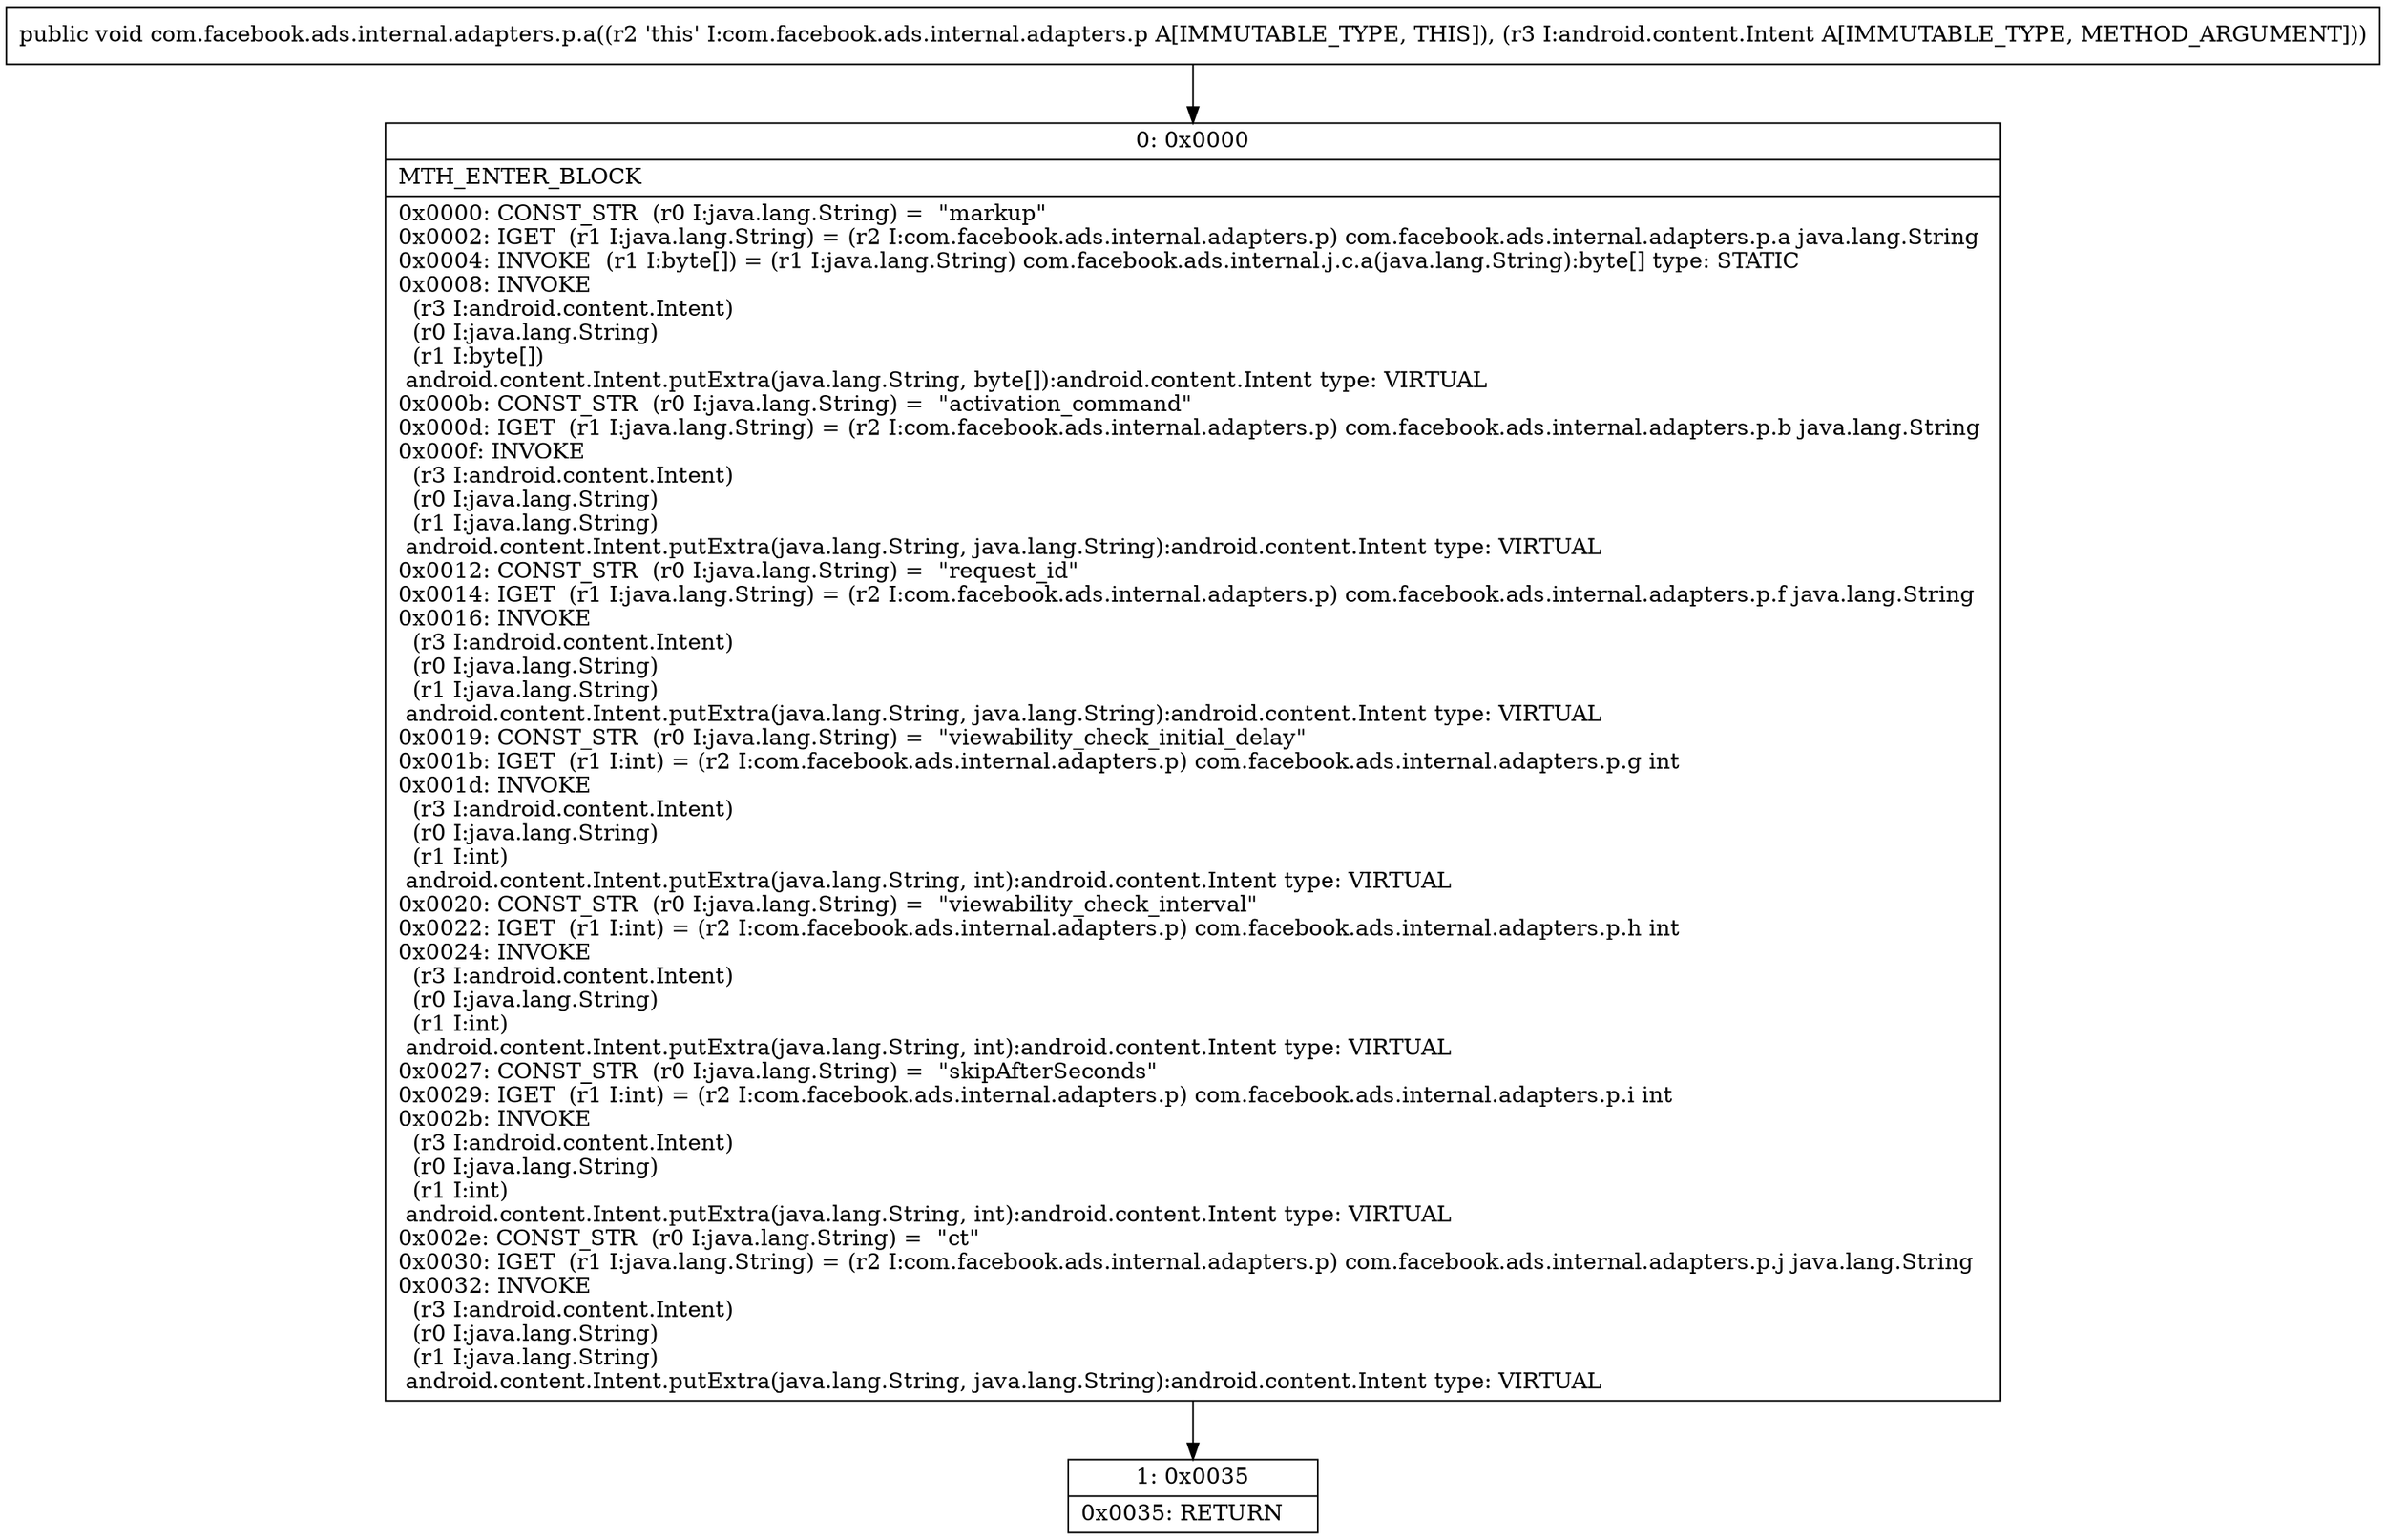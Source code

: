digraph "CFG forcom.facebook.ads.internal.adapters.p.a(Landroid\/content\/Intent;)V" {
Node_0 [shape=record,label="{0\:\ 0x0000|MTH_ENTER_BLOCK\l|0x0000: CONST_STR  (r0 I:java.lang.String) =  \"markup\" \l0x0002: IGET  (r1 I:java.lang.String) = (r2 I:com.facebook.ads.internal.adapters.p) com.facebook.ads.internal.adapters.p.a java.lang.String \l0x0004: INVOKE  (r1 I:byte[]) = (r1 I:java.lang.String) com.facebook.ads.internal.j.c.a(java.lang.String):byte[] type: STATIC \l0x0008: INVOKE  \l  (r3 I:android.content.Intent)\l  (r0 I:java.lang.String)\l  (r1 I:byte[])\l android.content.Intent.putExtra(java.lang.String, byte[]):android.content.Intent type: VIRTUAL \l0x000b: CONST_STR  (r0 I:java.lang.String) =  \"activation_command\" \l0x000d: IGET  (r1 I:java.lang.String) = (r2 I:com.facebook.ads.internal.adapters.p) com.facebook.ads.internal.adapters.p.b java.lang.String \l0x000f: INVOKE  \l  (r3 I:android.content.Intent)\l  (r0 I:java.lang.String)\l  (r1 I:java.lang.String)\l android.content.Intent.putExtra(java.lang.String, java.lang.String):android.content.Intent type: VIRTUAL \l0x0012: CONST_STR  (r0 I:java.lang.String) =  \"request_id\" \l0x0014: IGET  (r1 I:java.lang.String) = (r2 I:com.facebook.ads.internal.adapters.p) com.facebook.ads.internal.adapters.p.f java.lang.String \l0x0016: INVOKE  \l  (r3 I:android.content.Intent)\l  (r0 I:java.lang.String)\l  (r1 I:java.lang.String)\l android.content.Intent.putExtra(java.lang.String, java.lang.String):android.content.Intent type: VIRTUAL \l0x0019: CONST_STR  (r0 I:java.lang.String) =  \"viewability_check_initial_delay\" \l0x001b: IGET  (r1 I:int) = (r2 I:com.facebook.ads.internal.adapters.p) com.facebook.ads.internal.adapters.p.g int \l0x001d: INVOKE  \l  (r3 I:android.content.Intent)\l  (r0 I:java.lang.String)\l  (r1 I:int)\l android.content.Intent.putExtra(java.lang.String, int):android.content.Intent type: VIRTUAL \l0x0020: CONST_STR  (r0 I:java.lang.String) =  \"viewability_check_interval\" \l0x0022: IGET  (r1 I:int) = (r2 I:com.facebook.ads.internal.adapters.p) com.facebook.ads.internal.adapters.p.h int \l0x0024: INVOKE  \l  (r3 I:android.content.Intent)\l  (r0 I:java.lang.String)\l  (r1 I:int)\l android.content.Intent.putExtra(java.lang.String, int):android.content.Intent type: VIRTUAL \l0x0027: CONST_STR  (r0 I:java.lang.String) =  \"skipAfterSeconds\" \l0x0029: IGET  (r1 I:int) = (r2 I:com.facebook.ads.internal.adapters.p) com.facebook.ads.internal.adapters.p.i int \l0x002b: INVOKE  \l  (r3 I:android.content.Intent)\l  (r0 I:java.lang.String)\l  (r1 I:int)\l android.content.Intent.putExtra(java.lang.String, int):android.content.Intent type: VIRTUAL \l0x002e: CONST_STR  (r0 I:java.lang.String) =  \"ct\" \l0x0030: IGET  (r1 I:java.lang.String) = (r2 I:com.facebook.ads.internal.adapters.p) com.facebook.ads.internal.adapters.p.j java.lang.String \l0x0032: INVOKE  \l  (r3 I:android.content.Intent)\l  (r0 I:java.lang.String)\l  (r1 I:java.lang.String)\l android.content.Intent.putExtra(java.lang.String, java.lang.String):android.content.Intent type: VIRTUAL \l}"];
Node_1 [shape=record,label="{1\:\ 0x0035|0x0035: RETURN   \l}"];
MethodNode[shape=record,label="{public void com.facebook.ads.internal.adapters.p.a((r2 'this' I:com.facebook.ads.internal.adapters.p A[IMMUTABLE_TYPE, THIS]), (r3 I:android.content.Intent A[IMMUTABLE_TYPE, METHOD_ARGUMENT])) }"];
MethodNode -> Node_0;
Node_0 -> Node_1;
}

